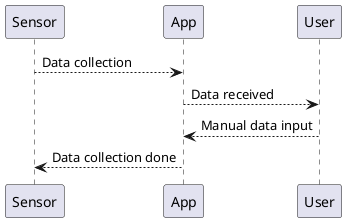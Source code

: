 @startuml
Sensor --> App: Data collection
App --> User: Data received
User --> App: Manual data input
App --> Sensor: Data collection done
@enduml
